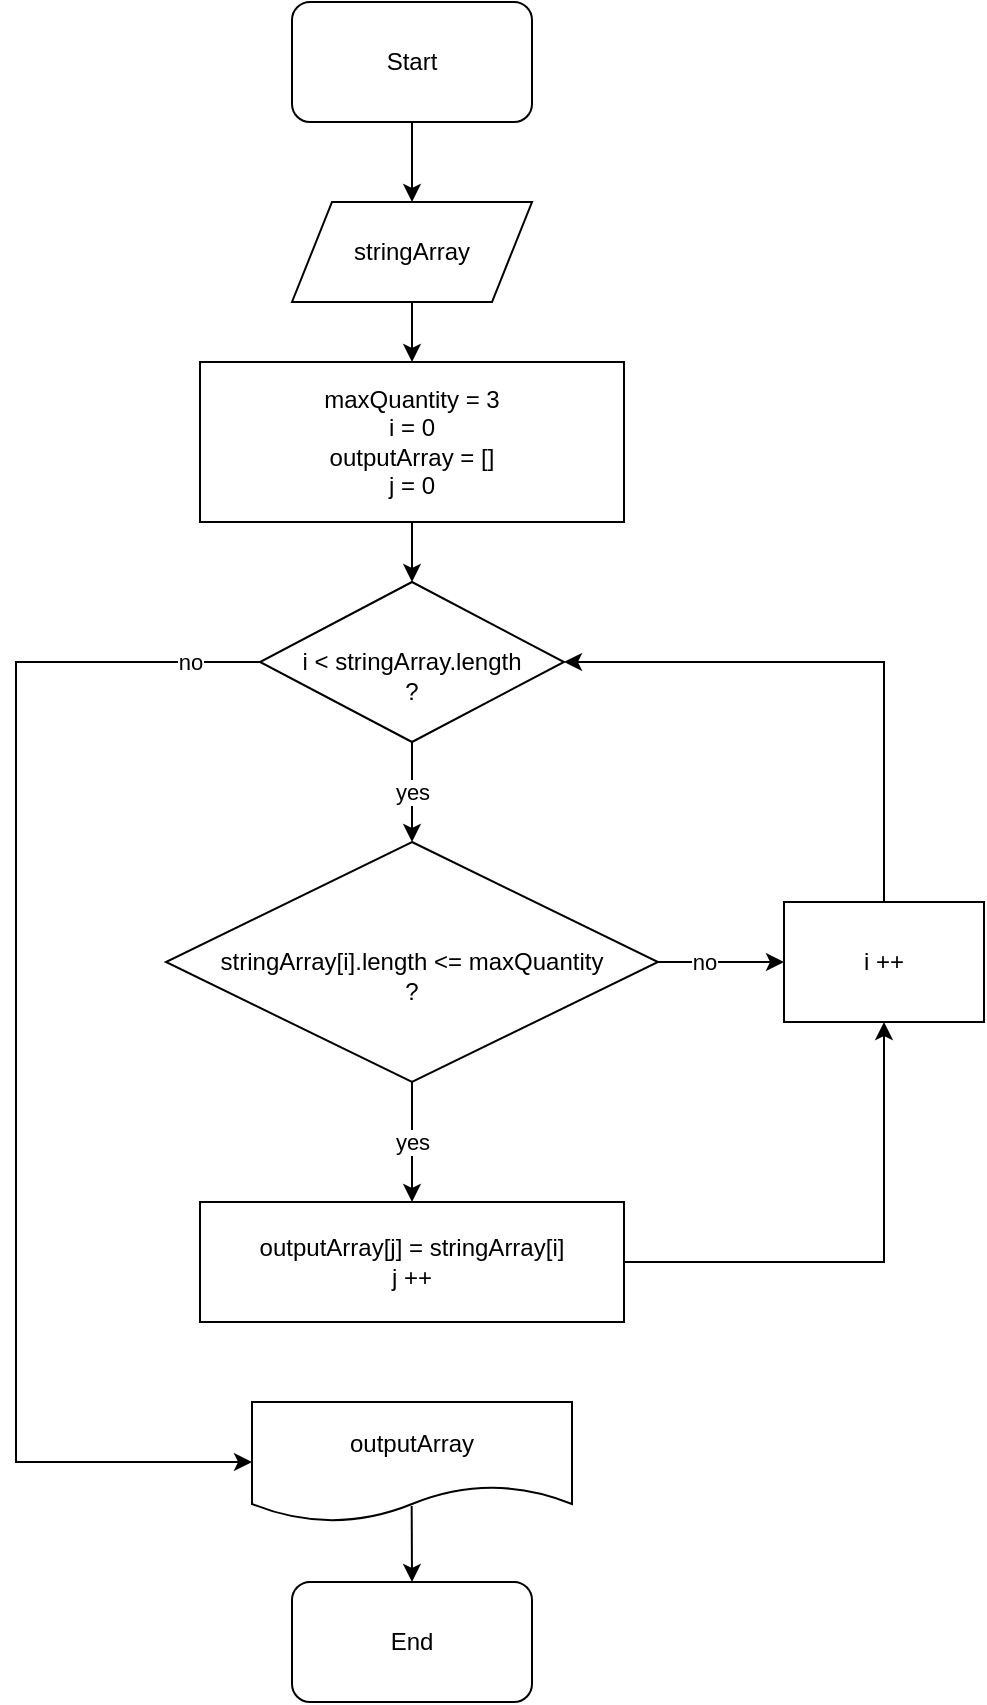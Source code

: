<mxfile version="20.2.3" type="device"><diagram name="Метод фильтрации" id="LlTWy0rqTSA25JgheN7T"><mxGraphModel dx="1598" dy="801" grid="1" gridSize="10" guides="1" tooltips="1" connect="1" arrows="1" fold="1" page="1" pageScale="1" pageWidth="827" pageHeight="1169" math="0" shadow="0"><root><mxCell id="0wfQ5ZVQAIzQ75h3XRCF-0"/><mxCell id="0wfQ5ZVQAIzQ75h3XRCF-1" parent="0wfQ5ZVQAIzQ75h3XRCF-0"/><mxCell id="L2i5Ke9Gqr1a-aI3x5YN-1" style="edgeStyle=orthogonalEdgeStyle;rounded=0;orthogonalLoop=1;jettySize=auto;html=1;entryX=0.5;entryY=0;entryDx=0;entryDy=0;" parent="0wfQ5ZVQAIzQ75h3XRCF-1" source="0wfQ5ZVQAIzQ75h3XRCF-2" target="L2i5Ke9Gqr1a-aI3x5YN-0" edge="1"><mxGeometry relative="1" as="geometry"/></mxCell><mxCell id="0wfQ5ZVQAIzQ75h3XRCF-2" value="Start" style="rounded=1;whiteSpace=wrap;html=1;" parent="0wfQ5ZVQAIzQ75h3XRCF-1" vertex="1"><mxGeometry x="309" y="160" width="120" height="60" as="geometry"/></mxCell><mxCell id="AZ7wOlY29nL9cEXNeCyJ-4" style="edgeStyle=orthogonalEdgeStyle;rounded=0;orthogonalLoop=1;jettySize=auto;html=1;" parent="0wfQ5ZVQAIzQ75h3XRCF-1" source="0wfQ5ZVQAIzQ75h3XRCF-5" edge="1"><mxGeometry relative="1" as="geometry"><mxPoint x="369" y="450" as="targetPoint"/></mxGeometry></mxCell><mxCell id="0wfQ5ZVQAIzQ75h3XRCF-5" value="maxQuantity = 3&lt;br&gt;i = 0&lt;br&gt;outputArray = []&lt;br&gt;j = 0" style="rounded=0;whiteSpace=wrap;html=1;" parent="0wfQ5ZVQAIzQ75h3XRCF-1" vertex="1"><mxGeometry x="263" y="340" width="212" height="80" as="geometry"/></mxCell><mxCell id="ys18cd4cBqEhx3hzSXKY-3" style="edgeStyle=orthogonalEdgeStyle;rounded=0;orthogonalLoop=1;jettySize=auto;html=1;entryX=0.5;entryY=1;entryDx=0;entryDy=0;" parent="0wfQ5ZVQAIzQ75h3XRCF-1" source="0wfQ5ZVQAIzQ75h3XRCF-10" target="ys18cd4cBqEhx3hzSXKY-1" edge="1"><mxGeometry relative="1" as="geometry"><Array as="points"><mxPoint x="605" y="790"/></Array></mxGeometry></mxCell><mxCell id="0wfQ5ZVQAIzQ75h3XRCF-10" value="outputArray[j] = stringArray[i]&lt;br&gt;j ++" style="rounded=0;whiteSpace=wrap;html=1;" parent="0wfQ5ZVQAIzQ75h3XRCF-1" vertex="1"><mxGeometry x="263" y="760" width="212" height="60" as="geometry"/></mxCell><mxCell id="0wfQ5ZVQAIzQ75h3XRCF-13" value="yes" style="edgeStyle=orthogonalEdgeStyle;rounded=0;orthogonalLoop=1;jettySize=auto;html=1;entryX=0.5;entryY=0;entryDx=0;entryDy=0;" parent="0wfQ5ZVQAIzQ75h3XRCF-1" source="0wfQ5ZVQAIzQ75h3XRCF-15" target="0wfQ5ZVQAIzQ75h3XRCF-10" edge="1"><mxGeometry relative="1" as="geometry"><mxPoint x="395" y="700" as="targetPoint"/></mxGeometry></mxCell><mxCell id="ys18cd4cBqEhx3hzSXKY-10" value="no" style="edgeStyle=orthogonalEdgeStyle;rounded=0;orthogonalLoop=1;jettySize=auto;html=1;entryX=0;entryY=0.5;entryDx=0;entryDy=0;exitX=1;exitY=0.5;exitDx=0;exitDy=0;" parent="0wfQ5ZVQAIzQ75h3XRCF-1" source="0wfQ5ZVQAIzQ75h3XRCF-15" target="ys18cd4cBqEhx3hzSXKY-1" edge="1"><mxGeometry x="-0.27" relative="1" as="geometry"><mxPoint as="offset"/><mxPoint x="679" y="650" as="targetPoint"/><Array as="points"/></mxGeometry></mxCell><mxCell id="0wfQ5ZVQAIzQ75h3XRCF-15" value="&lt;br&gt;stringArray[i].length &amp;lt;= maxQuantity&lt;br&gt;?" style="rhombus;whiteSpace=wrap;html=1;" parent="0wfQ5ZVQAIzQ75h3XRCF-1" vertex="1"><mxGeometry x="246" y="580" width="246" height="120" as="geometry"/></mxCell><mxCell id="0wfQ5ZVQAIzQ75h3XRCF-16" style="edgeStyle=orthogonalEdgeStyle;rounded=0;orthogonalLoop=1;jettySize=auto;html=1;entryX=0.5;entryY=0;entryDx=0;entryDy=0;exitX=0.499;exitY=0.867;exitDx=0;exitDy=0;exitPerimeter=0;" parent="0wfQ5ZVQAIzQ75h3XRCF-1" source="0wfQ5ZVQAIzQ75h3XRCF-17" target="0wfQ5ZVQAIzQ75h3XRCF-18" edge="1"><mxGeometry relative="1" as="geometry"/></mxCell><mxCell id="0wfQ5ZVQAIzQ75h3XRCF-17" value="outputArray" style="shape=document;whiteSpace=wrap;html=1;boundedLbl=1;" parent="0wfQ5ZVQAIzQ75h3XRCF-1" vertex="1"><mxGeometry x="289" y="860" width="160" height="60" as="geometry"/></mxCell><mxCell id="0wfQ5ZVQAIzQ75h3XRCF-18" value="End" style="rounded=1;whiteSpace=wrap;html=1;" parent="0wfQ5ZVQAIzQ75h3XRCF-1" vertex="1"><mxGeometry x="309" y="950" width="120" height="60" as="geometry"/></mxCell><mxCell id="Uqir7qtJ3yed4xM88uWv-0" style="edgeStyle=orthogonalEdgeStyle;rounded=0;orthogonalLoop=1;jettySize=auto;html=1;entryX=0.5;entryY=0;entryDx=0;entryDy=0;" parent="0wfQ5ZVQAIzQ75h3XRCF-1" source="L2i5Ke9Gqr1a-aI3x5YN-0" target="0wfQ5ZVQAIzQ75h3XRCF-5" edge="1"><mxGeometry relative="1" as="geometry"/></mxCell><mxCell id="L2i5Ke9Gqr1a-aI3x5YN-0" value="stringArray" style="shape=parallelogram;perimeter=parallelogramPerimeter;whiteSpace=wrap;html=1;fixedSize=1;" parent="0wfQ5ZVQAIzQ75h3XRCF-1" vertex="1"><mxGeometry x="309" y="260" width="120" height="50" as="geometry"/></mxCell><mxCell id="ys18cd4cBqEhx3hzSXKY-1" value="i ++" style="rounded=0;whiteSpace=wrap;html=1;" parent="0wfQ5ZVQAIzQ75h3XRCF-1" vertex="1"><mxGeometry x="555" y="610" width="100" height="60" as="geometry"/></mxCell><mxCell id="ys18cd4cBqEhx3hzSXKY-11" style="edgeStyle=orthogonalEdgeStyle;rounded=0;orthogonalLoop=1;jettySize=auto;html=1;entryX=1;entryY=0.5;entryDx=0;entryDy=0;exitX=0.5;exitY=0;exitDx=0;exitDy=0;" parent="0wfQ5ZVQAIzQ75h3XRCF-1" source="ys18cd4cBqEhx3hzSXKY-1" target="W7sEpeeBhkPf-edFrpxP-0" edge="1"><mxGeometry relative="1" as="geometry"><mxPoint x="645" y="560" as="sourcePoint"/><mxPoint x="245" y="600" as="targetPoint"/><Array as="points"><mxPoint x="605" y="490"/></Array></mxGeometry></mxCell><mxCell id="W7sEpeeBhkPf-edFrpxP-2" value="yes" style="edgeStyle=orthogonalEdgeStyle;rounded=0;orthogonalLoop=1;jettySize=auto;html=1;entryX=0.5;entryY=0;entryDx=0;entryDy=0;" edge="1" parent="0wfQ5ZVQAIzQ75h3XRCF-1" source="W7sEpeeBhkPf-edFrpxP-0" target="0wfQ5ZVQAIzQ75h3XRCF-15"><mxGeometry relative="1" as="geometry"/></mxCell><mxCell id="W7sEpeeBhkPf-edFrpxP-3" value="no" style="edgeStyle=orthogonalEdgeStyle;rounded=0;orthogonalLoop=1;jettySize=auto;html=1;entryX=0;entryY=0.5;entryDx=0;entryDy=0;" edge="1" parent="0wfQ5ZVQAIzQ75h3XRCF-1" source="W7sEpeeBhkPf-edFrpxP-0" target="0wfQ5ZVQAIzQ75h3XRCF-17"><mxGeometry x="-0.892" relative="1" as="geometry"><Array as="points"><mxPoint x="171" y="490"/><mxPoint x="171" y="890"/></Array><mxPoint x="-1" as="offset"/></mxGeometry></mxCell><mxCell id="W7sEpeeBhkPf-edFrpxP-0" value="&lt;br&gt;i &amp;lt; stringArray.length&lt;br&gt;?" style="rhombus;whiteSpace=wrap;html=1;" vertex="1" parent="0wfQ5ZVQAIzQ75h3XRCF-1"><mxGeometry x="293" y="450" width="152" height="80" as="geometry"/></mxCell></root></mxGraphModel></diagram></mxfile>